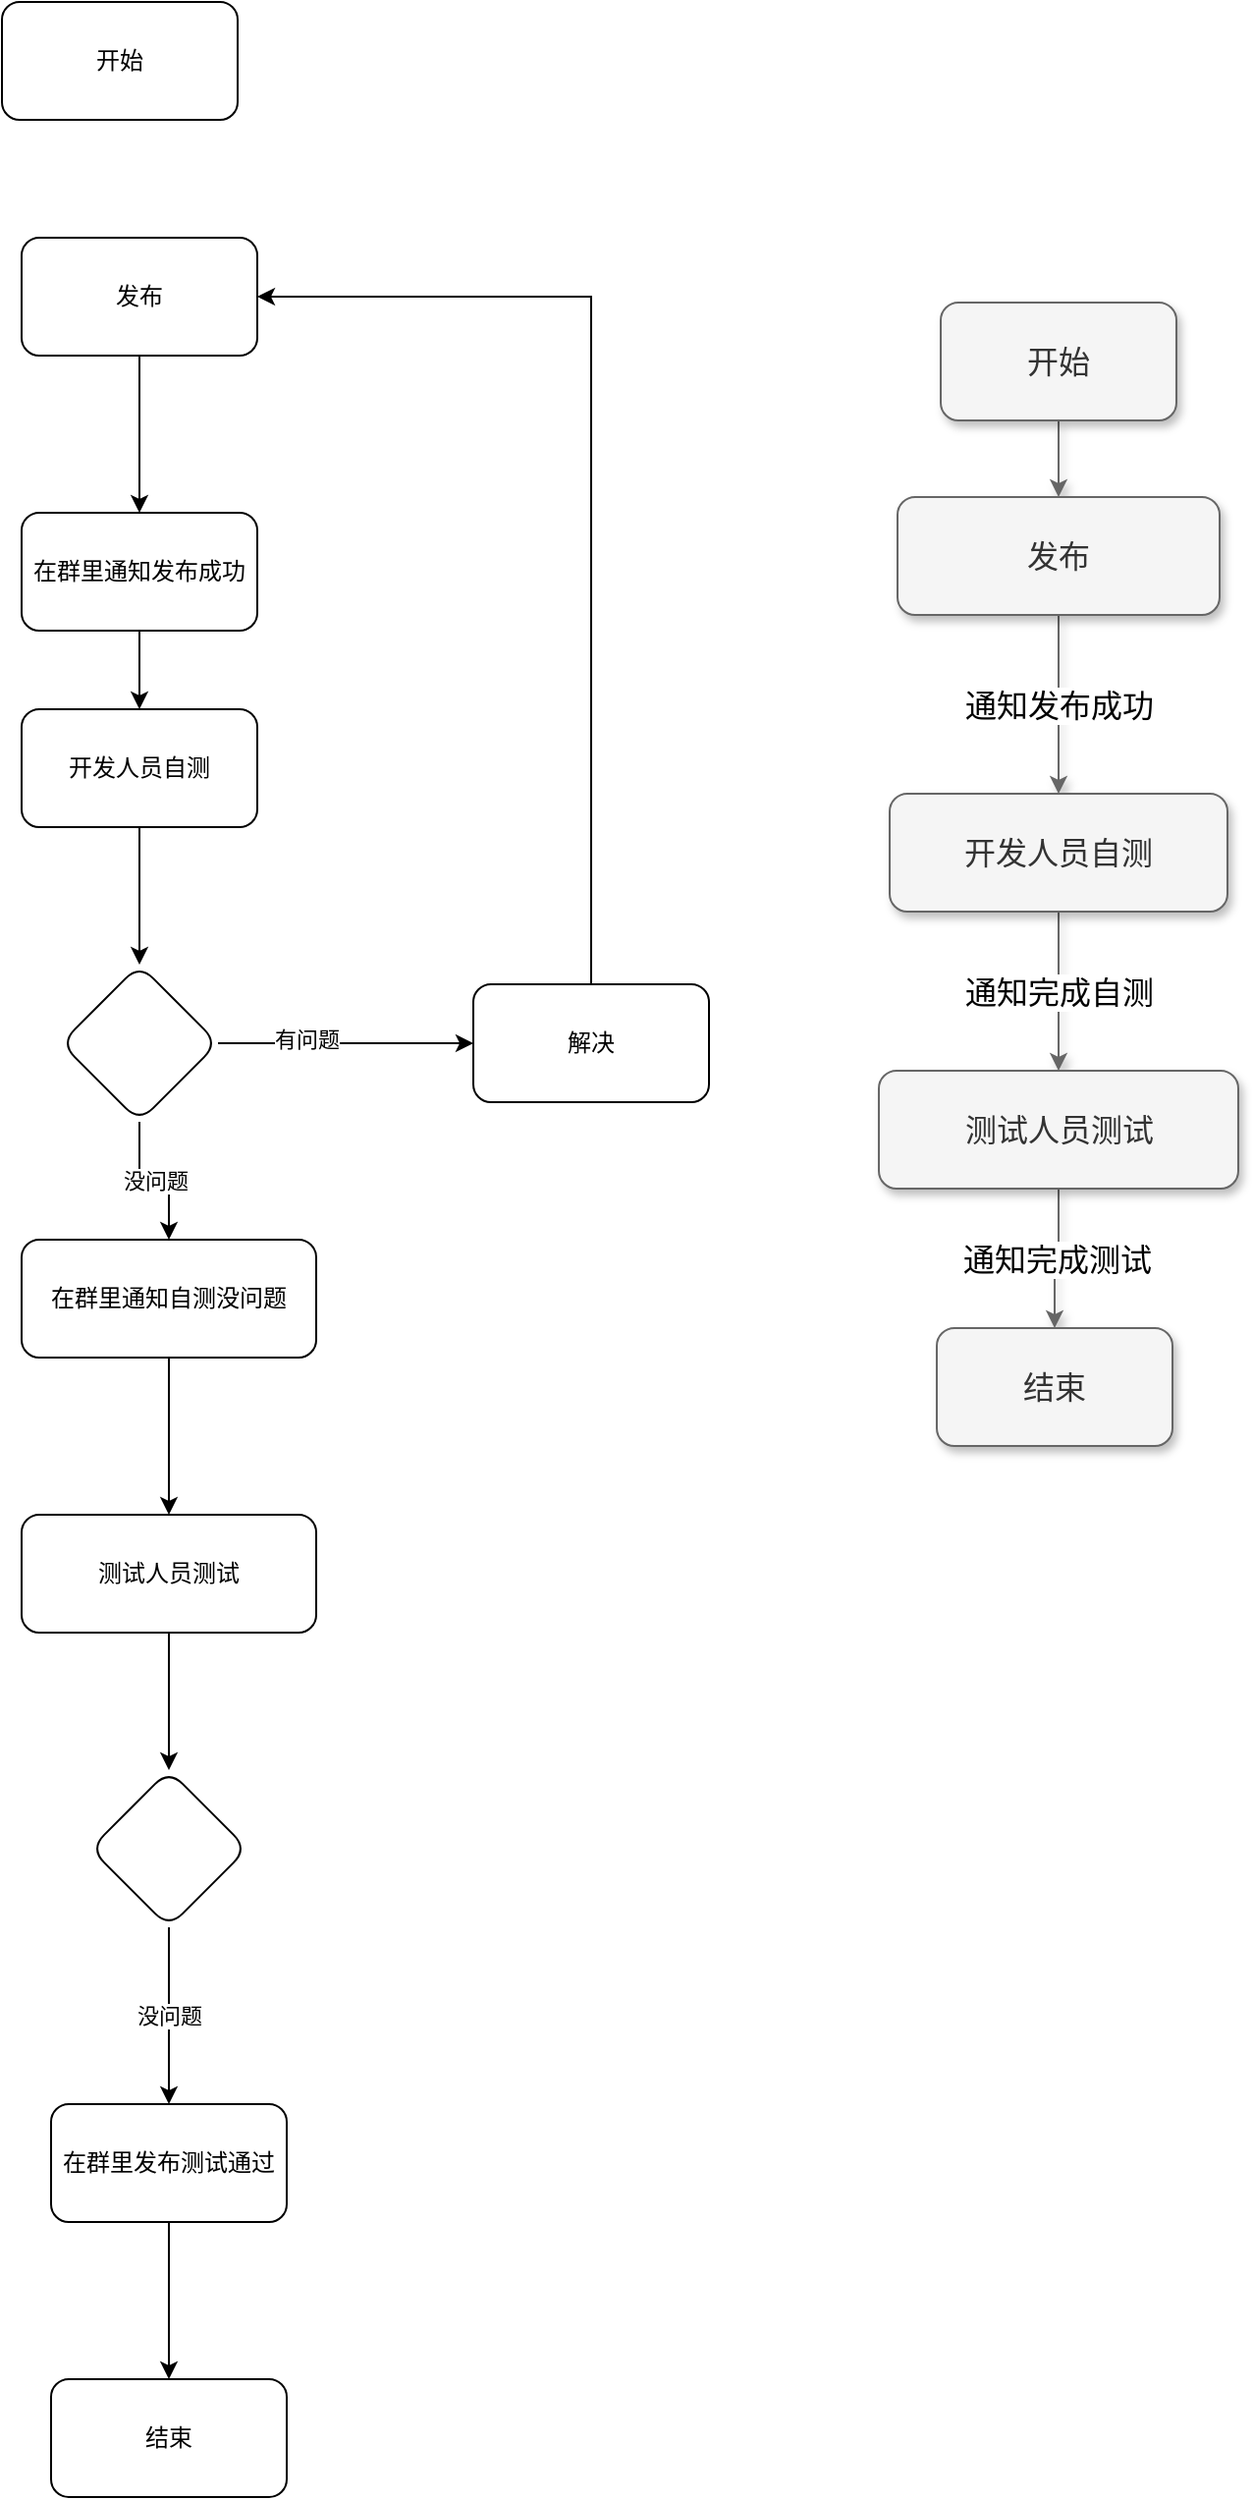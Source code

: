 <mxfile version="21.1.2" type="github">
  <diagram name="第 1 页" id="pXbuFF_97KaR43waZVra">
    <mxGraphModel dx="2034" dy="2275" grid="0" gridSize="10" guides="1" tooltips="1" connect="1" arrows="1" fold="1" page="1" pageScale="1" pageWidth="827" pageHeight="1169" math="0" shadow="0">
      <root>
        <mxCell id="0" />
        <mxCell id="1" parent="0" />
        <mxCell id="yNEr6SSJJc8rayybtK6T-3" value="开始" style="rounded=1;whiteSpace=wrap;html=1;" vertex="1" parent="1">
          <mxGeometry x="73" y="-797" width="120" height="60" as="geometry" />
        </mxCell>
        <mxCell id="yNEr6SSJJc8rayybtK6T-17" value="" style="edgeStyle=orthogonalEdgeStyle;rounded=0;orthogonalLoop=1;jettySize=auto;html=1;" edge="1" parent="1" source="yNEr6SSJJc8rayybtK6T-4" target="yNEr6SSJJc8rayybtK6T-16">
          <mxGeometry relative="1" as="geometry" />
        </mxCell>
        <mxCell id="yNEr6SSJJc8rayybtK6T-4" value="发布" style="rounded=1;whiteSpace=wrap;html=1;" vertex="1" parent="1">
          <mxGeometry x="83" y="-677" width="120" height="60" as="geometry" />
        </mxCell>
        <mxCell id="yNEr6SSJJc8rayybtK6T-7" value="" style="edgeStyle=orthogonalEdgeStyle;rounded=0;orthogonalLoop=1;jettySize=auto;html=1;" edge="1" parent="1" source="yNEr6SSJJc8rayybtK6T-5" target="yNEr6SSJJc8rayybtK6T-6">
          <mxGeometry relative="1" as="geometry" />
        </mxCell>
        <mxCell id="yNEr6SSJJc8rayybtK6T-5" value="开发人员自测" style="rounded=1;whiteSpace=wrap;html=1;" vertex="1" parent="1">
          <mxGeometry x="83" y="-437" width="120" height="60" as="geometry" />
        </mxCell>
        <mxCell id="yNEr6SSJJc8rayybtK6T-9" value="" style="edgeStyle=orthogonalEdgeStyle;rounded=0;orthogonalLoop=1;jettySize=auto;html=1;" edge="1" parent="1" source="yNEr6SSJJc8rayybtK6T-6" target="yNEr6SSJJc8rayybtK6T-8">
          <mxGeometry relative="1" as="geometry" />
        </mxCell>
        <mxCell id="yNEr6SSJJc8rayybtK6T-11" value="有问题" style="edgeLabel;html=1;align=center;verticalAlign=middle;resizable=0;points=[];" vertex="1" connectable="0" parent="yNEr6SSJJc8rayybtK6T-9">
          <mxGeometry x="-0.307" y="2" relative="1" as="geometry">
            <mxPoint as="offset" />
          </mxGeometry>
        </mxCell>
        <mxCell id="yNEr6SSJJc8rayybtK6T-14" value="没问题" style="edgeStyle=orthogonalEdgeStyle;rounded=0;orthogonalLoop=1;jettySize=auto;html=1;" edge="1" parent="1" source="yNEr6SSJJc8rayybtK6T-6" target="yNEr6SSJJc8rayybtK6T-13">
          <mxGeometry relative="1" as="geometry" />
        </mxCell>
        <mxCell id="yNEr6SSJJc8rayybtK6T-6" value="" style="rhombus;whiteSpace=wrap;html=1;rounded=1;" vertex="1" parent="1">
          <mxGeometry x="103" y="-307" width="80" height="80" as="geometry" />
        </mxCell>
        <mxCell id="yNEr6SSJJc8rayybtK6T-12" style="edgeStyle=orthogonalEdgeStyle;rounded=0;orthogonalLoop=1;jettySize=auto;html=1;entryX=1;entryY=0.5;entryDx=0;entryDy=0;" edge="1" parent="1" source="yNEr6SSJJc8rayybtK6T-8" target="yNEr6SSJJc8rayybtK6T-4">
          <mxGeometry relative="1" as="geometry">
            <mxPoint x="483" y="-637" as="targetPoint" />
            <Array as="points">
              <mxPoint x="373" y="-647" />
            </Array>
          </mxGeometry>
        </mxCell>
        <mxCell id="yNEr6SSJJc8rayybtK6T-8" value="解决" style="whiteSpace=wrap;html=1;rounded=1;" vertex="1" parent="1">
          <mxGeometry x="313" y="-297" width="120" height="60" as="geometry" />
        </mxCell>
        <mxCell id="yNEr6SSJJc8rayybtK6T-20" value="" style="edgeStyle=orthogonalEdgeStyle;rounded=0;orthogonalLoop=1;jettySize=auto;html=1;" edge="1" parent="1" source="yNEr6SSJJc8rayybtK6T-13" target="yNEr6SSJJc8rayybtK6T-19">
          <mxGeometry relative="1" as="geometry" />
        </mxCell>
        <mxCell id="yNEr6SSJJc8rayybtK6T-13" value="在群里通知自测没问题" style="whiteSpace=wrap;html=1;rounded=1;" vertex="1" parent="1">
          <mxGeometry x="83" y="-167" width="150" height="60" as="geometry" />
        </mxCell>
        <mxCell id="yNEr6SSJJc8rayybtK6T-18" value="" style="edgeStyle=orthogonalEdgeStyle;rounded=0;orthogonalLoop=1;jettySize=auto;html=1;" edge="1" parent="1" source="yNEr6SSJJc8rayybtK6T-16" target="yNEr6SSJJc8rayybtK6T-5">
          <mxGeometry relative="1" as="geometry" />
        </mxCell>
        <mxCell id="yNEr6SSJJc8rayybtK6T-16" value="在群里通知发布成功" style="whiteSpace=wrap;html=1;rounded=1;" vertex="1" parent="1">
          <mxGeometry x="83" y="-537" width="120" height="60" as="geometry" />
        </mxCell>
        <mxCell id="yNEr6SSJJc8rayybtK6T-22" value="" style="edgeStyle=orthogonalEdgeStyle;rounded=0;orthogonalLoop=1;jettySize=auto;html=1;" edge="1" parent="1" source="yNEr6SSJJc8rayybtK6T-19" target="yNEr6SSJJc8rayybtK6T-21">
          <mxGeometry relative="1" as="geometry" />
        </mxCell>
        <mxCell id="yNEr6SSJJc8rayybtK6T-19" value="测试人员测试" style="whiteSpace=wrap;html=1;rounded=1;" vertex="1" parent="1">
          <mxGeometry x="83" y="-27" width="150" height="60" as="geometry" />
        </mxCell>
        <mxCell id="yNEr6SSJJc8rayybtK6T-24" value="没问题" style="edgeStyle=orthogonalEdgeStyle;rounded=0;orthogonalLoop=1;jettySize=auto;html=1;" edge="1" parent="1" source="yNEr6SSJJc8rayybtK6T-21" target="yNEr6SSJJc8rayybtK6T-23">
          <mxGeometry relative="1" as="geometry" />
        </mxCell>
        <mxCell id="yNEr6SSJJc8rayybtK6T-21" value="" style="rhombus;whiteSpace=wrap;html=1;rounded=1;" vertex="1" parent="1">
          <mxGeometry x="118" y="103" width="80" height="80" as="geometry" />
        </mxCell>
        <mxCell id="yNEr6SSJJc8rayybtK6T-26" value="" style="edgeStyle=orthogonalEdgeStyle;rounded=0;orthogonalLoop=1;jettySize=auto;html=1;" edge="1" parent="1" source="yNEr6SSJJc8rayybtK6T-23" target="yNEr6SSJJc8rayybtK6T-25">
          <mxGeometry relative="1" as="geometry" />
        </mxCell>
        <mxCell id="yNEr6SSJJc8rayybtK6T-23" value="在群里发布测试通过" style="whiteSpace=wrap;html=1;rounded=1;" vertex="1" parent="1">
          <mxGeometry x="98" y="273" width="120" height="60" as="geometry" />
        </mxCell>
        <mxCell id="yNEr6SSJJc8rayybtK6T-25" value="结束" style="whiteSpace=wrap;html=1;rounded=1;" vertex="1" parent="1">
          <mxGeometry x="98" y="413" width="120" height="60" as="geometry" />
        </mxCell>
        <mxCell id="yNEr6SSJJc8rayybtK6T-49" value="" style="edgeStyle=orthogonalEdgeStyle;rounded=0;orthogonalLoop=1;jettySize=auto;html=1;fontSize=16;fillColor=#f5f5f5;strokeColor=#666666;shadow=1;" edge="1" parent="1" source="yNEr6SSJJc8rayybtK6T-27" target="yNEr6SSJJc8rayybtK6T-29">
          <mxGeometry relative="1" as="geometry" />
        </mxCell>
        <mxCell id="yNEr6SSJJc8rayybtK6T-27" value="开始" style="rounded=1;whiteSpace=wrap;html=1;fontSize=16;fillColor=#f5f5f5;fontColor=#333333;strokeColor=#666666;shadow=1;" vertex="1" parent="1">
          <mxGeometry x="551" y="-644" width="120" height="60" as="geometry" />
        </mxCell>
        <mxCell id="yNEr6SSJJc8rayybtK6T-50" value="通知发布成功" style="edgeStyle=orthogonalEdgeStyle;rounded=0;orthogonalLoop=1;jettySize=auto;html=1;fontSize=16;fillColor=#f5f5f5;strokeColor=#666666;shadow=1;" edge="1" parent="1" source="yNEr6SSJJc8rayybtK6T-29" target="yNEr6SSJJc8rayybtK6T-31">
          <mxGeometry relative="1" as="geometry" />
        </mxCell>
        <mxCell id="yNEr6SSJJc8rayybtK6T-29" value="发布" style="rounded=1;whiteSpace=wrap;html=1;fontSize=16;fillColor=#f5f5f5;fontColor=#333333;strokeColor=#666666;shadow=1;" vertex="1" parent="1">
          <mxGeometry x="529" y="-545" width="164" height="60" as="geometry" />
        </mxCell>
        <mxCell id="yNEr6SSJJc8rayybtK6T-51" value="通知完成自测" style="edgeStyle=orthogonalEdgeStyle;rounded=0;orthogonalLoop=1;jettySize=auto;html=1;fontSize=16;fillColor=#f5f5f5;strokeColor=#666666;shadow=1;" edge="1" parent="1" source="yNEr6SSJJc8rayybtK6T-31" target="yNEr6SSJJc8rayybtK6T-43">
          <mxGeometry relative="1" as="geometry" />
        </mxCell>
        <mxCell id="yNEr6SSJJc8rayybtK6T-31" value="开发人员自测" style="rounded=1;whiteSpace=wrap;html=1;fontSize=16;fillColor=#f5f5f5;fontColor=#333333;strokeColor=#666666;shadow=1;" vertex="1" parent="1">
          <mxGeometry x="525" y="-394" width="172" height="60" as="geometry" />
        </mxCell>
        <mxCell id="yNEr6SSJJc8rayybtK6T-52" value="通知完成测试" style="edgeStyle=orthogonalEdgeStyle;rounded=0;orthogonalLoop=1;jettySize=auto;html=1;fontSize=16;fillColor=#f5f5f5;strokeColor=#666666;shadow=1;" edge="1" parent="1" source="yNEr6SSJJc8rayybtK6T-43" target="yNEr6SSJJc8rayybtK6T-48">
          <mxGeometry relative="1" as="geometry" />
        </mxCell>
        <mxCell id="yNEr6SSJJc8rayybtK6T-43" value="测试人员测试" style="whiteSpace=wrap;html=1;rounded=1;fontSize=16;fillColor=#f5f5f5;fontColor=#333333;strokeColor=#666666;shadow=1;" vertex="1" parent="1">
          <mxGeometry x="519.5" y="-253" width="183" height="60" as="geometry" />
        </mxCell>
        <mxCell id="yNEr6SSJJc8rayybtK6T-48" value="结束" style="whiteSpace=wrap;html=1;rounded=1;fontSize=16;fillColor=#f5f5f5;fontColor=#333333;strokeColor=#666666;shadow=1;" vertex="1" parent="1">
          <mxGeometry x="549" y="-122" width="120" height="60" as="geometry" />
        </mxCell>
      </root>
    </mxGraphModel>
  </diagram>
</mxfile>
